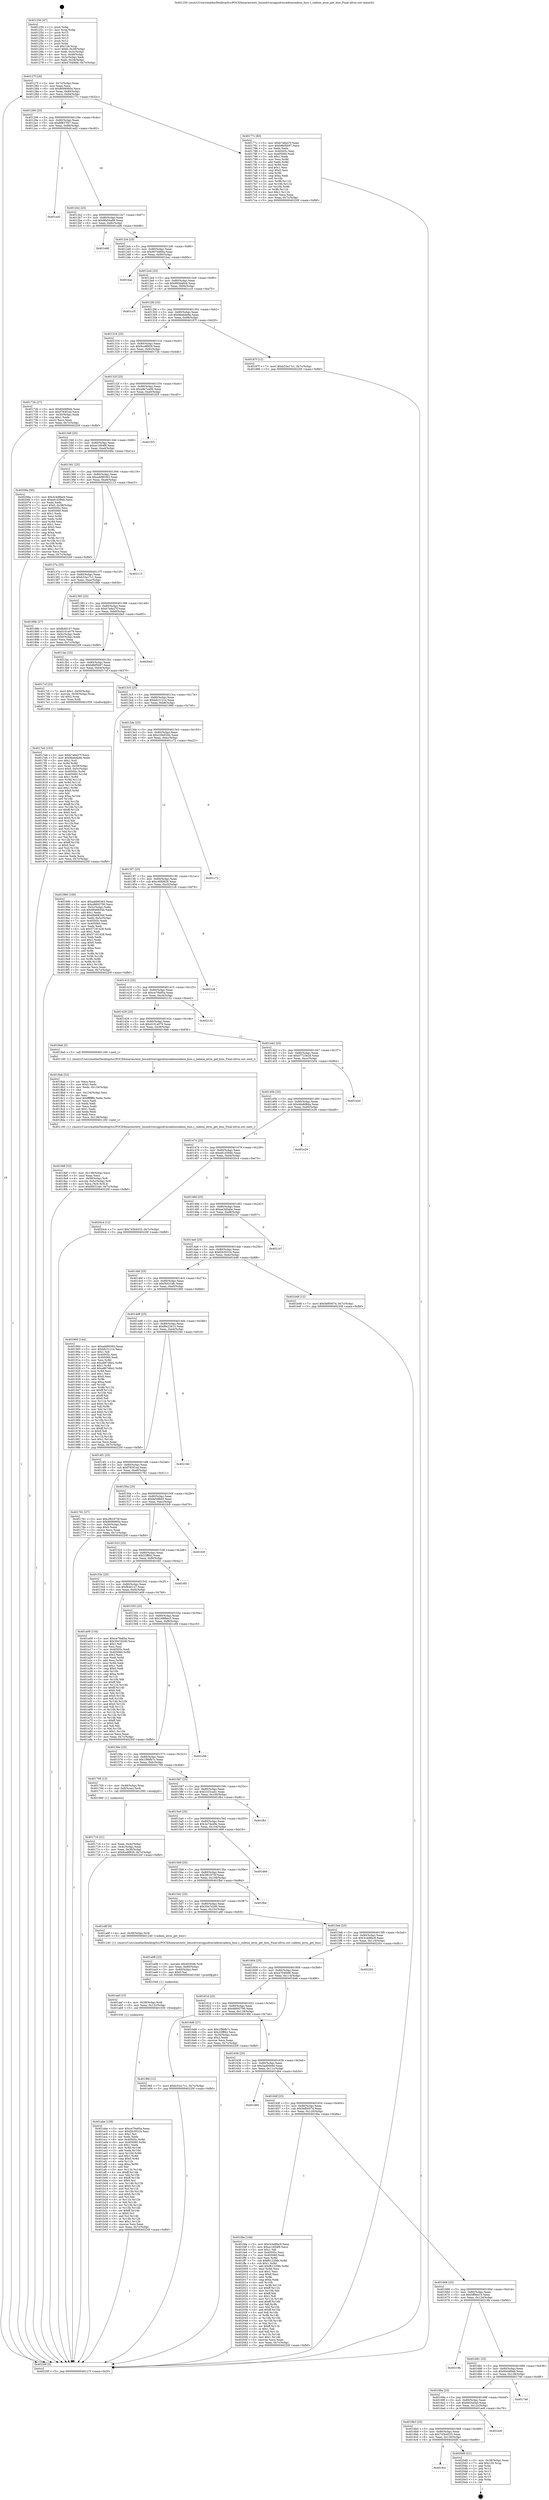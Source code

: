 digraph "0x401250" {
  label = "0x401250 (/mnt/c/Users/mathe/Desktop/tcc/POCII/binaries/extr_linuxdriversgpudrmradeonradeon_bios.c_radeon_atrm_get_bios_Final-ollvm.out::main(0))"
  labelloc = "t"
  node[shape=record]

  Entry [label="",width=0.3,height=0.3,shape=circle,fillcolor=black,style=filled]
  "0x40127f" [label="{
     0x40127f [26]\l
     | [instrs]\l
     &nbsp;&nbsp;0x40127f \<+3\>: mov -0x7c(%rbp),%eax\l
     &nbsp;&nbsp;0x401282 \<+2\>: mov %eax,%ecx\l
     &nbsp;&nbsp;0x401284 \<+6\>: sub $0x8006995e,%ecx\l
     &nbsp;&nbsp;0x40128a \<+3\>: mov %eax,-0x80(%rbp)\l
     &nbsp;&nbsp;0x40128d \<+6\>: mov %ecx,-0x84(%rbp)\l
     &nbsp;&nbsp;0x401293 \<+6\>: je 000000000040177c \<main+0x52c\>\l
  }"]
  "0x40177c" [label="{
     0x40177c [83]\l
     | [instrs]\l
     &nbsp;&nbsp;0x40177c \<+5\>: mov $0xb7a6e27f,%eax\l
     &nbsp;&nbsp;0x401781 \<+5\>: mov $0xb8bf5b97,%ecx\l
     &nbsp;&nbsp;0x401786 \<+2\>: xor %edx,%edx\l
     &nbsp;&nbsp;0x401788 \<+7\>: mov 0x40505c,%esi\l
     &nbsp;&nbsp;0x40178f \<+7\>: mov 0x405060,%edi\l
     &nbsp;&nbsp;0x401796 \<+3\>: sub $0x1,%edx\l
     &nbsp;&nbsp;0x401799 \<+3\>: mov %esi,%r8d\l
     &nbsp;&nbsp;0x40179c \<+3\>: add %edx,%r8d\l
     &nbsp;&nbsp;0x40179f \<+4\>: imul %r8d,%esi\l
     &nbsp;&nbsp;0x4017a3 \<+3\>: and $0x1,%esi\l
     &nbsp;&nbsp;0x4017a6 \<+3\>: cmp $0x0,%esi\l
     &nbsp;&nbsp;0x4017a9 \<+4\>: sete %r9b\l
     &nbsp;&nbsp;0x4017ad \<+3\>: cmp $0xa,%edi\l
     &nbsp;&nbsp;0x4017b0 \<+4\>: setl %r10b\l
     &nbsp;&nbsp;0x4017b4 \<+3\>: mov %r9b,%r11b\l
     &nbsp;&nbsp;0x4017b7 \<+3\>: and %r10b,%r11b\l
     &nbsp;&nbsp;0x4017ba \<+3\>: xor %r10b,%r9b\l
     &nbsp;&nbsp;0x4017bd \<+3\>: or %r9b,%r11b\l
     &nbsp;&nbsp;0x4017c0 \<+4\>: test $0x1,%r11b\l
     &nbsp;&nbsp;0x4017c4 \<+3\>: cmovne %ecx,%eax\l
     &nbsp;&nbsp;0x4017c7 \<+3\>: mov %eax,-0x7c(%rbp)\l
     &nbsp;&nbsp;0x4017ca \<+5\>: jmp 000000000040220f \<main+0xfbf\>\l
  }"]
  "0x401299" [label="{
     0x401299 [25]\l
     | [instrs]\l
     &nbsp;&nbsp;0x401299 \<+5\>: jmp 000000000040129e \<main+0x4e\>\l
     &nbsp;&nbsp;0x40129e \<+3\>: mov -0x80(%rbp),%eax\l
     &nbsp;&nbsp;0x4012a1 \<+5\>: sub $0x8f837f47,%eax\l
     &nbsp;&nbsp;0x4012a6 \<+6\>: mov %eax,-0x88(%rbp)\l
     &nbsp;&nbsp;0x4012ac \<+6\>: je 0000000000401ed2 \<main+0xc82\>\l
  }"]
  Exit [label="",width=0.3,height=0.3,shape=circle,fillcolor=black,style=filled,peripheries=2]
  "0x401ed2" [label="{
     0x401ed2\l
  }", style=dashed]
  "0x4012b2" [label="{
     0x4012b2 [25]\l
     | [instrs]\l
     &nbsp;&nbsp;0x4012b2 \<+5\>: jmp 00000000004012b7 \<main+0x67\>\l
     &nbsp;&nbsp;0x4012b7 \<+3\>: mov -0x80(%rbp),%eax\l
     &nbsp;&nbsp;0x4012ba \<+5\>: sub $0x8fa54a89,%eax\l
     &nbsp;&nbsp;0x4012bf \<+6\>: mov %eax,-0x8c(%rbp)\l
     &nbsp;&nbsp;0x4012c5 \<+6\>: je 0000000000401dd6 \<main+0xb86\>\l
  }"]
  "0x4016cc" [label="{
     0x4016cc\l
  }", style=dashed]
  "0x401dd6" [label="{
     0x401dd6\l
  }", style=dashed]
  "0x4012cb" [label="{
     0x4012cb [25]\l
     | [instrs]\l
     &nbsp;&nbsp;0x4012cb \<+5\>: jmp 00000000004012d0 \<main+0x80\>\l
     &nbsp;&nbsp;0x4012d0 \<+3\>: mov -0x80(%rbp),%eax\l
     &nbsp;&nbsp;0x4012d3 \<+5\>: sub $0x9070d60a,%eax\l
     &nbsp;&nbsp;0x4012d8 \<+6\>: mov %eax,-0x90(%rbp)\l
     &nbsp;&nbsp;0x4012de \<+6\>: je 0000000000401bac \<main+0x95c\>\l
  }"]
  "0x4020d0" [label="{
     0x4020d0 [21]\l
     | [instrs]\l
     &nbsp;&nbsp;0x4020d0 \<+3\>: mov -0x38(%rbp),%eax\l
     &nbsp;&nbsp;0x4020d3 \<+7\>: add $0x128,%rsp\l
     &nbsp;&nbsp;0x4020da \<+1\>: pop %rbx\l
     &nbsp;&nbsp;0x4020db \<+2\>: pop %r12\l
     &nbsp;&nbsp;0x4020dd \<+2\>: pop %r13\l
     &nbsp;&nbsp;0x4020df \<+2\>: pop %r14\l
     &nbsp;&nbsp;0x4020e1 \<+2\>: pop %r15\l
     &nbsp;&nbsp;0x4020e3 \<+1\>: pop %rbp\l
     &nbsp;&nbsp;0x4020e4 \<+1\>: ret\l
  }"]
  "0x401bac" [label="{
     0x401bac\l
  }", style=dashed]
  "0x4012e4" [label="{
     0x4012e4 [25]\l
     | [instrs]\l
     &nbsp;&nbsp;0x4012e4 \<+5\>: jmp 00000000004012e9 \<main+0x99\>\l
     &nbsp;&nbsp;0x4012e9 \<+3\>: mov -0x80(%rbp),%eax\l
     &nbsp;&nbsp;0x4012ec \<+5\>: sub $0x993d49cb,%eax\l
     &nbsp;&nbsp;0x4012f1 \<+6\>: mov %eax,-0x94(%rbp)\l
     &nbsp;&nbsp;0x4012f7 \<+6\>: je 0000000000401cc5 \<main+0xa75\>\l
  }"]
  "0x4016b3" [label="{
     0x4016b3 [25]\l
     | [instrs]\l
     &nbsp;&nbsp;0x4016b3 \<+5\>: jmp 00000000004016b8 \<main+0x468\>\l
     &nbsp;&nbsp;0x4016b8 \<+3\>: mov -0x80(%rbp),%eax\l
     &nbsp;&nbsp;0x4016bb \<+5\>: sub $0x743b4533,%eax\l
     &nbsp;&nbsp;0x4016c0 \<+6\>: mov %eax,-0x130(%rbp)\l
     &nbsp;&nbsp;0x4016c6 \<+6\>: je 00000000004020d0 \<main+0xe80\>\l
  }"]
  "0x401cc5" [label="{
     0x401cc5\l
  }", style=dashed]
  "0x4012fd" [label="{
     0x4012fd [25]\l
     | [instrs]\l
     &nbsp;&nbsp;0x4012fd \<+5\>: jmp 0000000000401302 \<main+0xb2\>\l
     &nbsp;&nbsp;0x401302 \<+3\>: mov -0x80(%rbp),%eax\l
     &nbsp;&nbsp;0x401305 \<+5\>: sub $0x9bebde9e,%eax\l
     &nbsp;&nbsp;0x40130a \<+6\>: mov %eax,-0x98(%rbp)\l
     &nbsp;&nbsp;0x401310 \<+6\>: je 000000000040187f \<main+0x62f\>\l
  }"]
  "0x401ec6" [label="{
     0x401ec6\l
  }", style=dashed]
  "0x40187f" [label="{
     0x40187f [12]\l
     | [instrs]\l
     &nbsp;&nbsp;0x40187f \<+7\>: movl $0xb33a17c1,-0x7c(%rbp)\l
     &nbsp;&nbsp;0x401886 \<+5\>: jmp 000000000040220f \<main+0xfbf\>\l
  }"]
  "0x401316" [label="{
     0x401316 [25]\l
     | [instrs]\l
     &nbsp;&nbsp;0x401316 \<+5\>: jmp 000000000040131b \<main+0xcb\>\l
     &nbsp;&nbsp;0x40131b \<+3\>: mov -0x80(%rbp),%eax\l
     &nbsp;&nbsp;0x40131e \<+5\>: sub $0x9ce8f929,%eax\l
     &nbsp;&nbsp;0x401323 \<+6\>: mov %eax,-0x9c(%rbp)\l
     &nbsp;&nbsp;0x401329 \<+6\>: je 000000000040172b \<main+0x4db\>\l
  }"]
  "0x40169a" [label="{
     0x40169a [25]\l
     | [instrs]\l
     &nbsp;&nbsp;0x40169a \<+5\>: jmp 000000000040169f \<main+0x44f\>\l
     &nbsp;&nbsp;0x40169f \<+3\>: mov -0x80(%rbp),%eax\l
     &nbsp;&nbsp;0x4016a2 \<+5\>: sub $0x6ef3a0a0,%eax\l
     &nbsp;&nbsp;0x4016a7 \<+6\>: mov %eax,-0x12c(%rbp)\l
     &nbsp;&nbsp;0x4016ad \<+6\>: je 0000000000401ec6 \<main+0xc76\>\l
  }"]
  "0x40172b" [label="{
     0x40172b [27]\l
     | [instrs]\l
     &nbsp;&nbsp;0x40172b \<+5\>: mov $0x60d4f0eb,%eax\l
     &nbsp;&nbsp;0x401730 \<+5\>: mov $0xf783f1ed,%ecx\l
     &nbsp;&nbsp;0x401735 \<+3\>: mov -0x30(%rbp),%edx\l
     &nbsp;&nbsp;0x401738 \<+3\>: cmp $0x1,%edx\l
     &nbsp;&nbsp;0x40173b \<+3\>: cmovl %ecx,%eax\l
     &nbsp;&nbsp;0x40173e \<+3\>: mov %eax,-0x7c(%rbp)\l
     &nbsp;&nbsp;0x401741 \<+5\>: jmp 000000000040220f \<main+0xfbf\>\l
  }"]
  "0x40132f" [label="{
     0x40132f [25]\l
     | [instrs]\l
     &nbsp;&nbsp;0x40132f \<+5\>: jmp 0000000000401334 \<main+0xe4\>\l
     &nbsp;&nbsp;0x401334 \<+3\>: mov -0x80(%rbp),%eax\l
     &nbsp;&nbsp;0x401337 \<+5\>: sub $0xa9e7ee00,%eax\l
     &nbsp;&nbsp;0x40133c \<+6\>: mov %eax,-0xa0(%rbp)\l
     &nbsp;&nbsp;0x401342 \<+6\>: je 0000000000401f25 \<main+0xcd5\>\l
  }"]
  "0x401746" [label="{
     0x401746\l
  }", style=dashed]
  "0x401f25" [label="{
     0x401f25\l
  }", style=dashed]
  "0x401348" [label="{
     0x401348 [25]\l
     | [instrs]\l
     &nbsp;&nbsp;0x401348 \<+5\>: jmp 000000000040134d \<main+0xfd\>\l
     &nbsp;&nbsp;0x40134d \<+3\>: mov -0x80(%rbp),%eax\l
     &nbsp;&nbsp;0x401350 \<+5\>: sub $0xac1604f9,%eax\l
     &nbsp;&nbsp;0x401355 \<+6\>: mov %eax,-0xa4(%rbp)\l
     &nbsp;&nbsp;0x40135b \<+6\>: je 000000000040206a \<main+0xe1a\>\l
  }"]
  "0x401681" [label="{
     0x401681 [25]\l
     | [instrs]\l
     &nbsp;&nbsp;0x401681 \<+5\>: jmp 0000000000401686 \<main+0x436\>\l
     &nbsp;&nbsp;0x401686 \<+3\>: mov -0x80(%rbp),%eax\l
     &nbsp;&nbsp;0x401689 \<+5\>: sub $0x60d4f0eb,%eax\l
     &nbsp;&nbsp;0x40168e \<+6\>: mov %eax,-0x128(%rbp)\l
     &nbsp;&nbsp;0x401694 \<+6\>: je 0000000000401746 \<main+0x4f6\>\l
  }"]
  "0x40206a" [label="{
     0x40206a [90]\l
     | [instrs]\l
     &nbsp;&nbsp;0x40206a \<+5\>: mov $0x3c4d8bc9,%eax\l
     &nbsp;&nbsp;0x40206f \<+5\>: mov $0xe81d384b,%ecx\l
     &nbsp;&nbsp;0x402074 \<+2\>: xor %edx,%edx\l
     &nbsp;&nbsp;0x402076 \<+7\>: movl $0x0,-0x38(%rbp)\l
     &nbsp;&nbsp;0x40207d \<+7\>: mov 0x40505c,%esi\l
     &nbsp;&nbsp;0x402084 \<+7\>: mov 0x405060,%edi\l
     &nbsp;&nbsp;0x40208b \<+3\>: sub $0x1,%edx\l
     &nbsp;&nbsp;0x40208e \<+3\>: mov %esi,%r8d\l
     &nbsp;&nbsp;0x402091 \<+3\>: add %edx,%r8d\l
     &nbsp;&nbsp;0x402094 \<+4\>: imul %r8d,%esi\l
     &nbsp;&nbsp;0x402098 \<+3\>: and $0x1,%esi\l
     &nbsp;&nbsp;0x40209b \<+3\>: cmp $0x0,%esi\l
     &nbsp;&nbsp;0x40209e \<+4\>: sete %r9b\l
     &nbsp;&nbsp;0x4020a2 \<+3\>: cmp $0xa,%edi\l
     &nbsp;&nbsp;0x4020a5 \<+4\>: setl %r10b\l
     &nbsp;&nbsp;0x4020a9 \<+3\>: mov %r9b,%r11b\l
     &nbsp;&nbsp;0x4020ac \<+3\>: and %r10b,%r11b\l
     &nbsp;&nbsp;0x4020af \<+3\>: xor %r10b,%r9b\l
     &nbsp;&nbsp;0x4020b2 \<+3\>: or %r9b,%r11b\l
     &nbsp;&nbsp;0x4020b5 \<+4\>: test $0x1,%r11b\l
     &nbsp;&nbsp;0x4020b9 \<+3\>: cmovne %ecx,%eax\l
     &nbsp;&nbsp;0x4020bc \<+3\>: mov %eax,-0x7c(%rbp)\l
     &nbsp;&nbsp;0x4020bf \<+5\>: jmp 000000000040220f \<main+0xfbf\>\l
  }"]
  "0x401361" [label="{
     0x401361 [25]\l
     | [instrs]\l
     &nbsp;&nbsp;0x401361 \<+5\>: jmp 0000000000401366 \<main+0x116\>\l
     &nbsp;&nbsp;0x401366 \<+3\>: mov -0x80(%rbp),%eax\l
     &nbsp;&nbsp;0x401369 \<+5\>: sub $0xadd90363,%eax\l
     &nbsp;&nbsp;0x40136e \<+6\>: mov %eax,-0xa8(%rbp)\l
     &nbsp;&nbsp;0x401374 \<+6\>: je 0000000000402113 \<main+0xec3\>\l
  }"]
  "0x40219b" [label="{
     0x40219b\l
  }", style=dashed]
  "0x402113" [label="{
     0x402113\l
  }", style=dashed]
  "0x40137a" [label="{
     0x40137a [25]\l
     | [instrs]\l
     &nbsp;&nbsp;0x40137a \<+5\>: jmp 000000000040137f \<main+0x12f\>\l
     &nbsp;&nbsp;0x40137f \<+3\>: mov -0x80(%rbp),%eax\l
     &nbsp;&nbsp;0x401382 \<+5\>: sub $0xb33a17c1,%eax\l
     &nbsp;&nbsp;0x401387 \<+6\>: mov %eax,-0xac(%rbp)\l
     &nbsp;&nbsp;0x40138d \<+6\>: je 000000000040188b \<main+0x63b\>\l
  }"]
  "0x401668" [label="{
     0x401668 [25]\l
     | [instrs]\l
     &nbsp;&nbsp;0x401668 \<+5\>: jmp 000000000040166d \<main+0x41d\>\l
     &nbsp;&nbsp;0x40166d \<+3\>: mov -0x80(%rbp),%eax\l
     &nbsp;&nbsp;0x401670 \<+5\>: sub $0x5ff9ee15,%eax\l
     &nbsp;&nbsp;0x401675 \<+6\>: mov %eax,-0x124(%rbp)\l
     &nbsp;&nbsp;0x40167b \<+6\>: je 000000000040219b \<main+0xf4b\>\l
  }"]
  "0x40188b" [label="{
     0x40188b [27]\l
     | [instrs]\l
     &nbsp;&nbsp;0x40188b \<+5\>: mov $0xfb46147,%eax\l
     &nbsp;&nbsp;0x401890 \<+5\>: mov $0xd101a079,%ecx\l
     &nbsp;&nbsp;0x401895 \<+3\>: mov -0x5c(%rbp),%edx\l
     &nbsp;&nbsp;0x401898 \<+3\>: cmp -0x50(%rbp),%edx\l
     &nbsp;&nbsp;0x40189b \<+3\>: cmovl %ecx,%eax\l
     &nbsp;&nbsp;0x40189e \<+3\>: mov %eax,-0x7c(%rbp)\l
     &nbsp;&nbsp;0x4018a1 \<+5\>: jmp 000000000040220f \<main+0xfbf\>\l
  }"]
  "0x401393" [label="{
     0x401393 [25]\l
     | [instrs]\l
     &nbsp;&nbsp;0x401393 \<+5\>: jmp 0000000000401398 \<main+0x148\>\l
     &nbsp;&nbsp;0x401398 \<+3\>: mov -0x80(%rbp),%eax\l
     &nbsp;&nbsp;0x40139b \<+5\>: sub $0xb7a6e27f,%eax\l
     &nbsp;&nbsp;0x4013a0 \<+6\>: mov %eax,-0xb0(%rbp)\l
     &nbsp;&nbsp;0x4013a6 \<+6\>: je 00000000004020e5 \<main+0xe95\>\l
  }"]
  "0x401fda" [label="{
     0x401fda [144]\l
     | [instrs]\l
     &nbsp;&nbsp;0x401fda \<+5\>: mov $0x3c4d8bc9,%eax\l
     &nbsp;&nbsp;0x401fdf \<+5\>: mov $0xac1604f9,%ecx\l
     &nbsp;&nbsp;0x401fe4 \<+2\>: mov $0x1,%dl\l
     &nbsp;&nbsp;0x401fe6 \<+7\>: mov 0x40505c,%esi\l
     &nbsp;&nbsp;0x401fed \<+7\>: mov 0x405060,%edi\l
     &nbsp;&nbsp;0x401ff4 \<+3\>: mov %esi,%r8d\l
     &nbsp;&nbsp;0x401ff7 \<+7\>: sub $0xf6122f4b,%r8d\l
     &nbsp;&nbsp;0x401ffe \<+4\>: sub $0x1,%r8d\l
     &nbsp;&nbsp;0x402002 \<+7\>: add $0xf6122f4b,%r8d\l
     &nbsp;&nbsp;0x402009 \<+4\>: imul %r8d,%esi\l
     &nbsp;&nbsp;0x40200d \<+3\>: and $0x1,%esi\l
     &nbsp;&nbsp;0x402010 \<+3\>: cmp $0x0,%esi\l
     &nbsp;&nbsp;0x402013 \<+4\>: sete %r9b\l
     &nbsp;&nbsp;0x402017 \<+3\>: cmp $0xa,%edi\l
     &nbsp;&nbsp;0x40201a \<+4\>: setl %r10b\l
     &nbsp;&nbsp;0x40201e \<+3\>: mov %r9b,%r11b\l
     &nbsp;&nbsp;0x402021 \<+4\>: xor $0xff,%r11b\l
     &nbsp;&nbsp;0x402025 \<+3\>: mov %r10b,%bl\l
     &nbsp;&nbsp;0x402028 \<+3\>: xor $0xff,%bl\l
     &nbsp;&nbsp;0x40202b \<+3\>: xor $0x1,%dl\l
     &nbsp;&nbsp;0x40202e \<+3\>: mov %r11b,%r14b\l
     &nbsp;&nbsp;0x402031 \<+4\>: and $0xff,%r14b\l
     &nbsp;&nbsp;0x402035 \<+3\>: and %dl,%r9b\l
     &nbsp;&nbsp;0x402038 \<+3\>: mov %bl,%r15b\l
     &nbsp;&nbsp;0x40203b \<+4\>: and $0xff,%r15b\l
     &nbsp;&nbsp;0x40203f \<+3\>: and %dl,%r10b\l
     &nbsp;&nbsp;0x402042 \<+3\>: or %r9b,%r14b\l
     &nbsp;&nbsp;0x402045 \<+3\>: or %r10b,%r15b\l
     &nbsp;&nbsp;0x402048 \<+3\>: xor %r15b,%r14b\l
     &nbsp;&nbsp;0x40204b \<+3\>: or %bl,%r11b\l
     &nbsp;&nbsp;0x40204e \<+4\>: xor $0xff,%r11b\l
     &nbsp;&nbsp;0x402052 \<+3\>: or $0x1,%dl\l
     &nbsp;&nbsp;0x402055 \<+3\>: and %dl,%r11b\l
     &nbsp;&nbsp;0x402058 \<+3\>: or %r11b,%r14b\l
     &nbsp;&nbsp;0x40205b \<+4\>: test $0x1,%r14b\l
     &nbsp;&nbsp;0x40205f \<+3\>: cmovne %ecx,%eax\l
     &nbsp;&nbsp;0x402062 \<+3\>: mov %eax,-0x7c(%rbp)\l
     &nbsp;&nbsp;0x402065 \<+5\>: jmp 000000000040220f \<main+0xfbf\>\l
  }"]
  "0x4020e5" [label="{
     0x4020e5\l
  }", style=dashed]
  "0x4013ac" [label="{
     0x4013ac [25]\l
     | [instrs]\l
     &nbsp;&nbsp;0x4013ac \<+5\>: jmp 00000000004013b1 \<main+0x161\>\l
     &nbsp;&nbsp;0x4013b1 \<+3\>: mov -0x80(%rbp),%eax\l
     &nbsp;&nbsp;0x4013b4 \<+5\>: sub $0xb8bf5b97,%eax\l
     &nbsp;&nbsp;0x4013b9 \<+6\>: mov %eax,-0xb4(%rbp)\l
     &nbsp;&nbsp;0x4013bf \<+6\>: je 00000000004017cf \<main+0x57f\>\l
  }"]
  "0x40164f" [label="{
     0x40164f [25]\l
     | [instrs]\l
     &nbsp;&nbsp;0x40164f \<+5\>: jmp 0000000000401654 \<main+0x404\>\l
     &nbsp;&nbsp;0x401654 \<+3\>: mov -0x80(%rbp),%eax\l
     &nbsp;&nbsp;0x401657 \<+5\>: sub $0x5ef00074,%eax\l
     &nbsp;&nbsp;0x40165c \<+6\>: mov %eax,-0x120(%rbp)\l
     &nbsp;&nbsp;0x401662 \<+6\>: je 0000000000401fda \<main+0xd8a\>\l
  }"]
  "0x4017cf" [label="{
     0x4017cf [23]\l
     | [instrs]\l
     &nbsp;&nbsp;0x4017cf \<+7\>: movl $0x1,-0x50(%rbp)\l
     &nbsp;&nbsp;0x4017d6 \<+4\>: movslq -0x50(%rbp),%rax\l
     &nbsp;&nbsp;0x4017da \<+4\>: shl $0x2,%rax\l
     &nbsp;&nbsp;0x4017de \<+3\>: mov %rax,%rdi\l
     &nbsp;&nbsp;0x4017e1 \<+5\>: call 0000000000401050 \<malloc@plt\>\l
     | [calls]\l
     &nbsp;&nbsp;0x401050 \{1\} (unknown)\l
  }"]
  "0x4013c5" [label="{
     0x4013c5 [25]\l
     | [instrs]\l
     &nbsp;&nbsp;0x4013c5 \<+5\>: jmp 00000000004013ca \<main+0x17a\>\l
     &nbsp;&nbsp;0x4013ca \<+3\>: mov -0x80(%rbp),%eax\l
     &nbsp;&nbsp;0x4013cd \<+5\>: sub $0xbfc3121d,%eax\l
     &nbsp;&nbsp;0x4013d2 \<+6\>: mov %eax,-0xb8(%rbp)\l
     &nbsp;&nbsp;0x4013d8 \<+6\>: je 0000000000401990 \<main+0x740\>\l
  }"]
  "0x401d84" [label="{
     0x401d84\l
  }", style=dashed]
  "0x401990" [label="{
     0x401990 [109]\l
     | [instrs]\l
     &nbsp;&nbsp;0x401990 \<+5\>: mov $0xadd90363,%eax\l
     &nbsp;&nbsp;0x401995 \<+5\>: mov $0x48692790,%ecx\l
     &nbsp;&nbsp;0x40199a \<+3\>: mov -0x5c(%rbp),%edx\l
     &nbsp;&nbsp;0x40199d \<+6\>: sub $0x6846834d,%edx\l
     &nbsp;&nbsp;0x4019a3 \<+3\>: add $0x1,%edx\l
     &nbsp;&nbsp;0x4019a6 \<+6\>: add $0x6846834d,%edx\l
     &nbsp;&nbsp;0x4019ac \<+3\>: mov %edx,-0x5c(%rbp)\l
     &nbsp;&nbsp;0x4019af \<+7\>: mov 0x40505c,%edx\l
     &nbsp;&nbsp;0x4019b6 \<+7\>: mov 0x405060,%esi\l
     &nbsp;&nbsp;0x4019bd \<+2\>: mov %edx,%edi\l
     &nbsp;&nbsp;0x4019bf \<+6\>: sub $0x57191428,%edi\l
     &nbsp;&nbsp;0x4019c5 \<+3\>: sub $0x1,%edi\l
     &nbsp;&nbsp;0x4019c8 \<+6\>: add $0x57191428,%edi\l
     &nbsp;&nbsp;0x4019ce \<+3\>: imul %edi,%edx\l
     &nbsp;&nbsp;0x4019d1 \<+3\>: and $0x1,%edx\l
     &nbsp;&nbsp;0x4019d4 \<+3\>: cmp $0x0,%edx\l
     &nbsp;&nbsp;0x4019d7 \<+4\>: sete %r8b\l
     &nbsp;&nbsp;0x4019db \<+3\>: cmp $0xa,%esi\l
     &nbsp;&nbsp;0x4019de \<+4\>: setl %r9b\l
     &nbsp;&nbsp;0x4019e2 \<+3\>: mov %r8b,%r10b\l
     &nbsp;&nbsp;0x4019e5 \<+3\>: and %r9b,%r10b\l
     &nbsp;&nbsp;0x4019e8 \<+3\>: xor %r9b,%r8b\l
     &nbsp;&nbsp;0x4019eb \<+3\>: or %r8b,%r10b\l
     &nbsp;&nbsp;0x4019ee \<+4\>: test $0x1,%r10b\l
     &nbsp;&nbsp;0x4019f2 \<+3\>: cmovne %ecx,%eax\l
     &nbsp;&nbsp;0x4019f5 \<+3\>: mov %eax,-0x7c(%rbp)\l
     &nbsp;&nbsp;0x4019f8 \<+5\>: jmp 000000000040220f \<main+0xfbf\>\l
  }"]
  "0x4013de" [label="{
     0x4013de [25]\l
     | [instrs]\l
     &nbsp;&nbsp;0x4013de \<+5\>: jmp 00000000004013e3 \<main+0x193\>\l
     &nbsp;&nbsp;0x4013e3 \<+3\>: mov -0x80(%rbp),%eax\l
     &nbsp;&nbsp;0x4013e6 \<+5\>: sub $0xc20e9344,%eax\l
     &nbsp;&nbsp;0x4013eb \<+6\>: mov %eax,-0xbc(%rbp)\l
     &nbsp;&nbsp;0x4013f1 \<+6\>: je 0000000000401c72 \<main+0xa22\>\l
  }"]
  "0x401abe" [label="{
     0x401abe [138]\l
     | [instrs]\l
     &nbsp;&nbsp;0x401abe \<+5\>: mov $0xce79a85a,%eax\l
     &nbsp;&nbsp;0x401ac3 \<+5\>: mov $0xf2b3031b,%esi\l
     &nbsp;&nbsp;0x401ac8 \<+2\>: mov $0x1,%cl\l
     &nbsp;&nbsp;0x401aca \<+2\>: xor %edx,%edx\l
     &nbsp;&nbsp;0x401acc \<+8\>: mov 0x40505c,%r8d\l
     &nbsp;&nbsp;0x401ad4 \<+8\>: mov 0x405060,%r9d\l
     &nbsp;&nbsp;0x401adc \<+3\>: sub $0x1,%edx\l
     &nbsp;&nbsp;0x401adf \<+3\>: mov %r8d,%r10d\l
     &nbsp;&nbsp;0x401ae2 \<+3\>: add %edx,%r10d\l
     &nbsp;&nbsp;0x401ae5 \<+4\>: imul %r10d,%r8d\l
     &nbsp;&nbsp;0x401ae9 \<+4\>: and $0x1,%r8d\l
     &nbsp;&nbsp;0x401aed \<+4\>: cmp $0x0,%r8d\l
     &nbsp;&nbsp;0x401af1 \<+4\>: sete %r11b\l
     &nbsp;&nbsp;0x401af5 \<+4\>: cmp $0xa,%r9d\l
     &nbsp;&nbsp;0x401af9 \<+3\>: setl %bl\l
     &nbsp;&nbsp;0x401afc \<+3\>: mov %r11b,%r14b\l
     &nbsp;&nbsp;0x401aff \<+4\>: xor $0xff,%r14b\l
     &nbsp;&nbsp;0x401b03 \<+3\>: mov %bl,%r15b\l
     &nbsp;&nbsp;0x401b06 \<+4\>: xor $0xff,%r15b\l
     &nbsp;&nbsp;0x401b0a \<+3\>: xor $0x0,%cl\l
     &nbsp;&nbsp;0x401b0d \<+3\>: mov %r14b,%r12b\l
     &nbsp;&nbsp;0x401b10 \<+4\>: and $0x0,%r12b\l
     &nbsp;&nbsp;0x401b14 \<+3\>: and %cl,%r11b\l
     &nbsp;&nbsp;0x401b17 \<+3\>: mov %r15b,%r13b\l
     &nbsp;&nbsp;0x401b1a \<+4\>: and $0x0,%r13b\l
     &nbsp;&nbsp;0x401b1e \<+2\>: and %cl,%bl\l
     &nbsp;&nbsp;0x401b20 \<+3\>: or %r11b,%r12b\l
     &nbsp;&nbsp;0x401b23 \<+3\>: or %bl,%r13b\l
     &nbsp;&nbsp;0x401b26 \<+3\>: xor %r13b,%r12b\l
     &nbsp;&nbsp;0x401b29 \<+3\>: or %r15b,%r14b\l
     &nbsp;&nbsp;0x401b2c \<+4\>: xor $0xff,%r14b\l
     &nbsp;&nbsp;0x401b30 \<+3\>: or $0x0,%cl\l
     &nbsp;&nbsp;0x401b33 \<+3\>: and %cl,%r14b\l
     &nbsp;&nbsp;0x401b36 \<+3\>: or %r14b,%r12b\l
     &nbsp;&nbsp;0x401b39 \<+4\>: test $0x1,%r12b\l
     &nbsp;&nbsp;0x401b3d \<+3\>: cmovne %esi,%eax\l
     &nbsp;&nbsp;0x401b40 \<+3\>: mov %eax,-0x7c(%rbp)\l
     &nbsp;&nbsp;0x401b43 \<+5\>: jmp 000000000040220f \<main+0xfbf\>\l
  }"]
  "0x401c72" [label="{
     0x401c72\l
  }", style=dashed]
  "0x4013f7" [label="{
     0x4013f7 [25]\l
     | [instrs]\l
     &nbsp;&nbsp;0x4013f7 \<+5\>: jmp 00000000004013fc \<main+0x1ac\>\l
     &nbsp;&nbsp;0x4013fc \<+3\>: mov -0x80(%rbp),%eax\l
     &nbsp;&nbsp;0x4013ff \<+5\>: sub $0xc90fd928,%eax\l
     &nbsp;&nbsp;0x401404 \<+6\>: mov %eax,-0xc0(%rbp)\l
     &nbsp;&nbsp;0x40140a \<+6\>: je 00000000004021c6 \<main+0xf76\>\l
  }"]
  "0x401aaf" [label="{
     0x401aaf [15]\l
     | [instrs]\l
     &nbsp;&nbsp;0x401aaf \<+4\>: mov -0x58(%rbp),%rdi\l
     &nbsp;&nbsp;0x401ab3 \<+6\>: mov %eax,-0x13c(%rbp)\l
     &nbsp;&nbsp;0x401ab9 \<+5\>: call 0000000000401030 \<free@plt\>\l
     | [calls]\l
     &nbsp;&nbsp;0x401030 \{1\} (unknown)\l
  }"]
  "0x4021c6" [label="{
     0x4021c6\l
  }", style=dashed]
  "0x401410" [label="{
     0x401410 [25]\l
     | [instrs]\l
     &nbsp;&nbsp;0x401410 \<+5\>: jmp 0000000000401415 \<main+0x1c5\>\l
     &nbsp;&nbsp;0x401415 \<+3\>: mov -0x80(%rbp),%eax\l
     &nbsp;&nbsp;0x401418 \<+5\>: sub $0xce79a85a,%eax\l
     &nbsp;&nbsp;0x40141d \<+6\>: mov %eax,-0xc4(%rbp)\l
     &nbsp;&nbsp;0x401423 \<+6\>: je 0000000000402132 \<main+0xee2\>\l
  }"]
  "0x401a98" [label="{
     0x401a98 [23]\l
     | [instrs]\l
     &nbsp;&nbsp;0x401a98 \<+10\>: movabs $0x4030d6,%rdi\l
     &nbsp;&nbsp;0x401aa2 \<+3\>: mov %eax,-0x60(%rbp)\l
     &nbsp;&nbsp;0x401aa5 \<+3\>: mov -0x60(%rbp),%esi\l
     &nbsp;&nbsp;0x401aa8 \<+2\>: mov $0x0,%al\l
     &nbsp;&nbsp;0x401aaa \<+5\>: call 0000000000401040 \<printf@plt\>\l
     | [calls]\l
     &nbsp;&nbsp;0x401040 \{1\} (unknown)\l
  }"]
  "0x402132" [label="{
     0x402132\l
  }", style=dashed]
  "0x401429" [label="{
     0x401429 [25]\l
     | [instrs]\l
     &nbsp;&nbsp;0x401429 \<+5\>: jmp 000000000040142e \<main+0x1de\>\l
     &nbsp;&nbsp;0x40142e \<+3\>: mov -0x80(%rbp),%eax\l
     &nbsp;&nbsp;0x401431 \<+5\>: sub $0xd101a079,%eax\l
     &nbsp;&nbsp;0x401436 \<+6\>: mov %eax,-0xc8(%rbp)\l
     &nbsp;&nbsp;0x40143c \<+6\>: je 00000000004018a6 \<main+0x656\>\l
  }"]
  "0x401636" [label="{
     0x401636 [25]\l
     | [instrs]\l
     &nbsp;&nbsp;0x401636 \<+5\>: jmp 000000000040163b \<main+0x3eb\>\l
     &nbsp;&nbsp;0x40163b \<+3\>: mov -0x80(%rbp),%eax\l
     &nbsp;&nbsp;0x40163e \<+5\>: sub $0x5ad00e9d,%eax\l
     &nbsp;&nbsp;0x401643 \<+6\>: mov %eax,-0x11c(%rbp)\l
     &nbsp;&nbsp;0x401649 \<+6\>: je 0000000000401d84 \<main+0xb34\>\l
  }"]
  "0x4018a6" [label="{
     0x4018a6 [5]\l
     | [instrs]\l
     &nbsp;&nbsp;0x4018a6 \<+5\>: call 0000000000401160 \<next_i\>\l
     | [calls]\l
     &nbsp;&nbsp;0x401160 \{1\} (/mnt/c/Users/mathe/Desktop/tcc/POCII/binaries/extr_linuxdriversgpudrmradeonradeon_bios.c_radeon_atrm_get_bios_Final-ollvm.out::next_i)\l
  }"]
  "0x401442" [label="{
     0x401442 [25]\l
     | [instrs]\l
     &nbsp;&nbsp;0x401442 \<+5\>: jmp 0000000000401447 \<main+0x1f7\>\l
     &nbsp;&nbsp;0x401447 \<+3\>: mov -0x80(%rbp),%eax\l
     &nbsp;&nbsp;0x40144a \<+5\>: sub $0xd7723e26,%eax\l
     &nbsp;&nbsp;0x40144f \<+6\>: mov %eax,-0xcc(%rbp)\l
     &nbsp;&nbsp;0x401455 \<+6\>: je 0000000000401b54 \<main+0x904\>\l
  }"]
  "0x4019fd" [label="{
     0x4019fd [12]\l
     | [instrs]\l
     &nbsp;&nbsp;0x4019fd \<+7\>: movl $0xb33a17c1,-0x7c(%rbp)\l
     &nbsp;&nbsp;0x401a04 \<+5\>: jmp 000000000040220f \<main+0xfbf\>\l
  }"]
  "0x401b54" [label="{
     0x401b54\l
  }", style=dashed]
  "0x40145b" [label="{
     0x40145b [25]\l
     | [instrs]\l
     &nbsp;&nbsp;0x40145b \<+5\>: jmp 0000000000401460 \<main+0x210\>\l
     &nbsp;&nbsp;0x401460 \<+3\>: mov -0x80(%rbp),%eax\l
     &nbsp;&nbsp;0x401463 \<+5\>: sub $0xdda8d84a,%eax\l
     &nbsp;&nbsp;0x401468 \<+6\>: mov %eax,-0xd0(%rbp)\l
     &nbsp;&nbsp;0x40146e \<+6\>: je 0000000000401e29 \<main+0xbd9\>\l
  }"]
  "0x4018df" [label="{
     0x4018df [33]\l
     | [instrs]\l
     &nbsp;&nbsp;0x4018df \<+6\>: mov -0x138(%rbp),%ecx\l
     &nbsp;&nbsp;0x4018e5 \<+3\>: imul %eax,%ecx\l
     &nbsp;&nbsp;0x4018e8 \<+4\>: mov -0x58(%rbp),%r8\l
     &nbsp;&nbsp;0x4018ec \<+4\>: movslq -0x5c(%rbp),%r9\l
     &nbsp;&nbsp;0x4018f0 \<+4\>: mov %ecx,(%r8,%r9,4)\l
     &nbsp;&nbsp;0x4018f4 \<+7\>: movl $0xf4031afc,-0x7c(%rbp)\l
     &nbsp;&nbsp;0x4018fb \<+5\>: jmp 000000000040220f \<main+0xfbf\>\l
  }"]
  "0x401e29" [label="{
     0x401e29\l
  }", style=dashed]
  "0x401474" [label="{
     0x401474 [25]\l
     | [instrs]\l
     &nbsp;&nbsp;0x401474 \<+5\>: jmp 0000000000401479 \<main+0x229\>\l
     &nbsp;&nbsp;0x401479 \<+3\>: mov -0x80(%rbp),%eax\l
     &nbsp;&nbsp;0x40147c \<+5\>: sub $0xe81d384b,%eax\l
     &nbsp;&nbsp;0x401481 \<+6\>: mov %eax,-0xd4(%rbp)\l
     &nbsp;&nbsp;0x401487 \<+6\>: je 00000000004020c4 \<main+0xe74\>\l
  }"]
  "0x4018ab" [label="{
     0x4018ab [52]\l
     | [instrs]\l
     &nbsp;&nbsp;0x4018ab \<+2\>: xor %ecx,%ecx\l
     &nbsp;&nbsp;0x4018ad \<+5\>: mov $0x2,%edx\l
     &nbsp;&nbsp;0x4018b2 \<+6\>: mov %edx,-0x134(%rbp)\l
     &nbsp;&nbsp;0x4018b8 \<+1\>: cltd\l
     &nbsp;&nbsp;0x4018b9 \<+6\>: mov -0x134(%rbp),%esi\l
     &nbsp;&nbsp;0x4018bf \<+2\>: idiv %esi\l
     &nbsp;&nbsp;0x4018c1 \<+6\>: imul $0xfffffffe,%edx,%edx\l
     &nbsp;&nbsp;0x4018c7 \<+2\>: mov %ecx,%edi\l
     &nbsp;&nbsp;0x4018c9 \<+2\>: sub %edx,%edi\l
     &nbsp;&nbsp;0x4018cb \<+2\>: mov %ecx,%edx\l
     &nbsp;&nbsp;0x4018cd \<+3\>: sub $0x1,%edx\l
     &nbsp;&nbsp;0x4018d0 \<+2\>: add %edx,%edi\l
     &nbsp;&nbsp;0x4018d2 \<+2\>: sub %edi,%ecx\l
     &nbsp;&nbsp;0x4018d4 \<+6\>: mov %ecx,-0x138(%rbp)\l
     &nbsp;&nbsp;0x4018da \<+5\>: call 0000000000401160 \<next_i\>\l
     | [calls]\l
     &nbsp;&nbsp;0x401160 \{1\} (/mnt/c/Users/mathe/Desktop/tcc/POCII/binaries/extr_linuxdriversgpudrmradeonradeon_bios.c_radeon_atrm_get_bios_Final-ollvm.out::next_i)\l
  }"]
  "0x4020c4" [label="{
     0x4020c4 [12]\l
     | [instrs]\l
     &nbsp;&nbsp;0x4020c4 \<+7\>: movl $0x743b4533,-0x7c(%rbp)\l
     &nbsp;&nbsp;0x4020cb \<+5\>: jmp 000000000040220f \<main+0xfbf\>\l
  }"]
  "0x40148d" [label="{
     0x40148d [25]\l
     | [instrs]\l
     &nbsp;&nbsp;0x40148d \<+5\>: jmp 0000000000401492 \<main+0x242\>\l
     &nbsp;&nbsp;0x401492 \<+3\>: mov -0x80(%rbp),%eax\l
     &nbsp;&nbsp;0x401495 \<+5\>: sub $0xee3d0abe,%eax\l
     &nbsp;&nbsp;0x40149a \<+6\>: mov %eax,-0xd8(%rbp)\l
     &nbsp;&nbsp;0x4014a0 \<+6\>: je 00000000004021a7 \<main+0xf57\>\l
  }"]
  "0x4017e6" [label="{
     0x4017e6 [153]\l
     | [instrs]\l
     &nbsp;&nbsp;0x4017e6 \<+5\>: mov $0xb7a6e27f,%ecx\l
     &nbsp;&nbsp;0x4017eb \<+5\>: mov $0x9bebde9e,%edx\l
     &nbsp;&nbsp;0x4017f0 \<+3\>: mov $0x1,%sil\l
     &nbsp;&nbsp;0x4017f3 \<+3\>: xor %r8d,%r8d\l
     &nbsp;&nbsp;0x4017f6 \<+4\>: mov %rax,-0x58(%rbp)\l
     &nbsp;&nbsp;0x4017fa \<+7\>: movl $0x0,-0x5c(%rbp)\l
     &nbsp;&nbsp;0x401801 \<+8\>: mov 0x40505c,%r9d\l
     &nbsp;&nbsp;0x401809 \<+8\>: mov 0x405060,%r10d\l
     &nbsp;&nbsp;0x401811 \<+4\>: sub $0x1,%r8d\l
     &nbsp;&nbsp;0x401815 \<+3\>: mov %r9d,%r11d\l
     &nbsp;&nbsp;0x401818 \<+3\>: add %r8d,%r11d\l
     &nbsp;&nbsp;0x40181b \<+4\>: imul %r11d,%r9d\l
     &nbsp;&nbsp;0x40181f \<+4\>: and $0x1,%r9d\l
     &nbsp;&nbsp;0x401823 \<+4\>: cmp $0x0,%r9d\l
     &nbsp;&nbsp;0x401827 \<+3\>: sete %bl\l
     &nbsp;&nbsp;0x40182a \<+4\>: cmp $0xa,%r10d\l
     &nbsp;&nbsp;0x40182e \<+4\>: setl %r14b\l
     &nbsp;&nbsp;0x401832 \<+3\>: mov %bl,%r15b\l
     &nbsp;&nbsp;0x401835 \<+4\>: xor $0xff,%r15b\l
     &nbsp;&nbsp;0x401839 \<+3\>: mov %r14b,%r12b\l
     &nbsp;&nbsp;0x40183c \<+4\>: xor $0xff,%r12b\l
     &nbsp;&nbsp;0x401840 \<+4\>: xor $0x0,%sil\l
     &nbsp;&nbsp;0x401844 \<+3\>: mov %r15b,%r13b\l
     &nbsp;&nbsp;0x401847 \<+4\>: and $0x0,%r13b\l
     &nbsp;&nbsp;0x40184b \<+3\>: and %sil,%bl\l
     &nbsp;&nbsp;0x40184e \<+3\>: mov %r12b,%al\l
     &nbsp;&nbsp;0x401851 \<+2\>: and $0x0,%al\l
     &nbsp;&nbsp;0x401853 \<+3\>: and %sil,%r14b\l
     &nbsp;&nbsp;0x401856 \<+3\>: or %bl,%r13b\l
     &nbsp;&nbsp;0x401859 \<+3\>: or %r14b,%al\l
     &nbsp;&nbsp;0x40185c \<+3\>: xor %al,%r13b\l
     &nbsp;&nbsp;0x40185f \<+3\>: or %r12b,%r15b\l
     &nbsp;&nbsp;0x401862 \<+4\>: xor $0xff,%r15b\l
     &nbsp;&nbsp;0x401866 \<+4\>: or $0x0,%sil\l
     &nbsp;&nbsp;0x40186a \<+3\>: and %sil,%r15b\l
     &nbsp;&nbsp;0x40186d \<+3\>: or %r15b,%r13b\l
     &nbsp;&nbsp;0x401870 \<+4\>: test $0x1,%r13b\l
     &nbsp;&nbsp;0x401874 \<+3\>: cmovne %edx,%ecx\l
     &nbsp;&nbsp;0x401877 \<+3\>: mov %ecx,-0x7c(%rbp)\l
     &nbsp;&nbsp;0x40187a \<+5\>: jmp 000000000040220f \<main+0xfbf\>\l
  }"]
  "0x4021a7" [label="{
     0x4021a7\l
  }", style=dashed]
  "0x4014a6" [label="{
     0x4014a6 [25]\l
     | [instrs]\l
     &nbsp;&nbsp;0x4014a6 \<+5\>: jmp 00000000004014ab \<main+0x25b\>\l
     &nbsp;&nbsp;0x4014ab \<+3\>: mov -0x80(%rbp),%eax\l
     &nbsp;&nbsp;0x4014ae \<+5\>: sub $0xf2b3031b,%eax\l
     &nbsp;&nbsp;0x4014b3 \<+6\>: mov %eax,-0xdc(%rbp)\l
     &nbsp;&nbsp;0x4014b9 \<+6\>: je 0000000000401b48 \<main+0x8f8\>\l
  }"]
  "0x401716" [label="{
     0x401716 [21]\l
     | [instrs]\l
     &nbsp;&nbsp;0x401716 \<+3\>: mov %eax,-0x4c(%rbp)\l
     &nbsp;&nbsp;0x401719 \<+3\>: mov -0x4c(%rbp),%eax\l
     &nbsp;&nbsp;0x40171c \<+3\>: mov %eax,-0x30(%rbp)\l
     &nbsp;&nbsp;0x40171f \<+7\>: movl $0x9ce8f929,-0x7c(%rbp)\l
     &nbsp;&nbsp;0x401726 \<+5\>: jmp 000000000040220f \<main+0xfbf\>\l
  }"]
  "0x401b48" [label="{
     0x401b48 [12]\l
     | [instrs]\l
     &nbsp;&nbsp;0x401b48 \<+7\>: movl $0x5ef00074,-0x7c(%rbp)\l
     &nbsp;&nbsp;0x401b4f \<+5\>: jmp 000000000040220f \<main+0xfbf\>\l
  }"]
  "0x4014bf" [label="{
     0x4014bf [25]\l
     | [instrs]\l
     &nbsp;&nbsp;0x4014bf \<+5\>: jmp 00000000004014c4 \<main+0x274\>\l
     &nbsp;&nbsp;0x4014c4 \<+3\>: mov -0x80(%rbp),%eax\l
     &nbsp;&nbsp;0x4014c7 \<+5\>: sub $0xf4031afc,%eax\l
     &nbsp;&nbsp;0x4014cc \<+6\>: mov %eax,-0xe0(%rbp)\l
     &nbsp;&nbsp;0x4014d2 \<+6\>: je 0000000000401900 \<main+0x6b0\>\l
  }"]
  "0x401250" [label="{
     0x401250 [47]\l
     | [instrs]\l
     &nbsp;&nbsp;0x401250 \<+1\>: push %rbp\l
     &nbsp;&nbsp;0x401251 \<+3\>: mov %rsp,%rbp\l
     &nbsp;&nbsp;0x401254 \<+2\>: push %r15\l
     &nbsp;&nbsp;0x401256 \<+2\>: push %r14\l
     &nbsp;&nbsp;0x401258 \<+2\>: push %r13\l
     &nbsp;&nbsp;0x40125a \<+2\>: push %r12\l
     &nbsp;&nbsp;0x40125c \<+1\>: push %rbx\l
     &nbsp;&nbsp;0x40125d \<+7\>: sub $0x128,%rsp\l
     &nbsp;&nbsp;0x401264 \<+7\>: movl $0x0,-0x38(%rbp)\l
     &nbsp;&nbsp;0x40126b \<+3\>: mov %edi,-0x3c(%rbp)\l
     &nbsp;&nbsp;0x40126e \<+4\>: mov %rsi,-0x48(%rbp)\l
     &nbsp;&nbsp;0x401272 \<+3\>: mov -0x3c(%rbp),%edi\l
     &nbsp;&nbsp;0x401275 \<+3\>: mov %edi,-0x34(%rbp)\l
     &nbsp;&nbsp;0x401278 \<+7\>: movl $0x4704f466,-0x7c(%rbp)\l
  }"]
  "0x401900" [label="{
     0x401900 [144]\l
     | [instrs]\l
     &nbsp;&nbsp;0x401900 \<+5\>: mov $0xadd90363,%eax\l
     &nbsp;&nbsp;0x401905 \<+5\>: mov $0xbfc3121d,%ecx\l
     &nbsp;&nbsp;0x40190a \<+2\>: mov $0x1,%dl\l
     &nbsp;&nbsp;0x40190c \<+7\>: mov 0x40505c,%esi\l
     &nbsp;&nbsp;0x401913 \<+7\>: mov 0x405060,%edi\l
     &nbsp;&nbsp;0x40191a \<+3\>: mov %esi,%r8d\l
     &nbsp;&nbsp;0x40191d \<+7\>: sub $0xa867d6e2,%r8d\l
     &nbsp;&nbsp;0x401924 \<+4\>: sub $0x1,%r8d\l
     &nbsp;&nbsp;0x401928 \<+7\>: add $0xa867d6e2,%r8d\l
     &nbsp;&nbsp;0x40192f \<+4\>: imul %r8d,%esi\l
     &nbsp;&nbsp;0x401933 \<+3\>: and $0x1,%esi\l
     &nbsp;&nbsp;0x401936 \<+3\>: cmp $0x0,%esi\l
     &nbsp;&nbsp;0x401939 \<+4\>: sete %r9b\l
     &nbsp;&nbsp;0x40193d \<+3\>: cmp $0xa,%edi\l
     &nbsp;&nbsp;0x401940 \<+4\>: setl %r10b\l
     &nbsp;&nbsp;0x401944 \<+3\>: mov %r9b,%r11b\l
     &nbsp;&nbsp;0x401947 \<+4\>: xor $0xff,%r11b\l
     &nbsp;&nbsp;0x40194b \<+3\>: mov %r10b,%bl\l
     &nbsp;&nbsp;0x40194e \<+3\>: xor $0xff,%bl\l
     &nbsp;&nbsp;0x401951 \<+3\>: xor $0x0,%dl\l
     &nbsp;&nbsp;0x401954 \<+3\>: mov %r11b,%r14b\l
     &nbsp;&nbsp;0x401957 \<+4\>: and $0x0,%r14b\l
     &nbsp;&nbsp;0x40195b \<+3\>: and %dl,%r9b\l
     &nbsp;&nbsp;0x40195e \<+3\>: mov %bl,%r15b\l
     &nbsp;&nbsp;0x401961 \<+4\>: and $0x0,%r15b\l
     &nbsp;&nbsp;0x401965 \<+3\>: and %dl,%r10b\l
     &nbsp;&nbsp;0x401968 \<+3\>: or %r9b,%r14b\l
     &nbsp;&nbsp;0x40196b \<+3\>: or %r10b,%r15b\l
     &nbsp;&nbsp;0x40196e \<+3\>: xor %r15b,%r14b\l
     &nbsp;&nbsp;0x401971 \<+3\>: or %bl,%r11b\l
     &nbsp;&nbsp;0x401974 \<+4\>: xor $0xff,%r11b\l
     &nbsp;&nbsp;0x401978 \<+3\>: or $0x0,%dl\l
     &nbsp;&nbsp;0x40197b \<+3\>: and %dl,%r11b\l
     &nbsp;&nbsp;0x40197e \<+3\>: or %r11b,%r14b\l
     &nbsp;&nbsp;0x401981 \<+4\>: test $0x1,%r14b\l
     &nbsp;&nbsp;0x401985 \<+3\>: cmovne %ecx,%eax\l
     &nbsp;&nbsp;0x401988 \<+3\>: mov %eax,-0x7c(%rbp)\l
     &nbsp;&nbsp;0x40198b \<+5\>: jmp 000000000040220f \<main+0xfbf\>\l
  }"]
  "0x4014d8" [label="{
     0x4014d8 [25]\l
     | [instrs]\l
     &nbsp;&nbsp;0x4014d8 \<+5\>: jmp 00000000004014dd \<main+0x28d\>\l
     &nbsp;&nbsp;0x4014dd \<+3\>: mov -0x80(%rbp),%eax\l
     &nbsp;&nbsp;0x4014e0 \<+5\>: sub $0xf6e22615,%eax\l
     &nbsp;&nbsp;0x4014e5 \<+6\>: mov %eax,-0xe4(%rbp)\l
     &nbsp;&nbsp;0x4014eb \<+6\>: je 000000000040216d \<main+0xf1d\>\l
  }"]
  "0x40220f" [label="{
     0x40220f [5]\l
     | [instrs]\l
     &nbsp;&nbsp;0x40220f \<+5\>: jmp 000000000040127f \<main+0x2f\>\l
  }"]
  "0x40216d" [label="{
     0x40216d\l
  }", style=dashed]
  "0x4014f1" [label="{
     0x4014f1 [25]\l
     | [instrs]\l
     &nbsp;&nbsp;0x4014f1 \<+5\>: jmp 00000000004014f6 \<main+0x2a6\>\l
     &nbsp;&nbsp;0x4014f6 \<+3\>: mov -0x80(%rbp),%eax\l
     &nbsp;&nbsp;0x4014f9 \<+5\>: sub $0xf783f1ed,%eax\l
     &nbsp;&nbsp;0x4014fe \<+6\>: mov %eax,-0xe8(%rbp)\l
     &nbsp;&nbsp;0x401504 \<+6\>: je 0000000000401761 \<main+0x511\>\l
  }"]
  "0x40161d" [label="{
     0x40161d [25]\l
     | [instrs]\l
     &nbsp;&nbsp;0x40161d \<+5\>: jmp 0000000000401622 \<main+0x3d2\>\l
     &nbsp;&nbsp;0x401622 \<+3\>: mov -0x80(%rbp),%eax\l
     &nbsp;&nbsp;0x401625 \<+5\>: sub $0x48692790,%eax\l
     &nbsp;&nbsp;0x40162a \<+6\>: mov %eax,-0x118(%rbp)\l
     &nbsp;&nbsp;0x401630 \<+6\>: je 00000000004019fd \<main+0x7ad\>\l
  }"]
  "0x401761" [label="{
     0x401761 [27]\l
     | [instrs]\l
     &nbsp;&nbsp;0x401761 \<+5\>: mov $0x2f61675f,%eax\l
     &nbsp;&nbsp;0x401766 \<+5\>: mov $0x8006995e,%ecx\l
     &nbsp;&nbsp;0x40176b \<+3\>: mov -0x30(%rbp),%edx\l
     &nbsp;&nbsp;0x40176e \<+3\>: cmp $0x0,%edx\l
     &nbsp;&nbsp;0x401771 \<+3\>: cmove %ecx,%eax\l
     &nbsp;&nbsp;0x401774 \<+3\>: mov %eax,-0x7c(%rbp)\l
     &nbsp;&nbsp;0x401777 \<+5\>: jmp 000000000040220f \<main+0xfbf\>\l
  }"]
  "0x40150a" [label="{
     0x40150a [25]\l
     | [instrs]\l
     &nbsp;&nbsp;0x40150a \<+5\>: jmp 000000000040150f \<main+0x2bf\>\l
     &nbsp;&nbsp;0x40150f \<+3\>: mov -0x80(%rbp),%eax\l
     &nbsp;&nbsp;0x401512 \<+5\>: sub $0xfa50fb03,%eax\l
     &nbsp;&nbsp;0x401517 \<+6\>: mov %eax,-0xec(%rbp)\l
     &nbsp;&nbsp;0x40151d \<+6\>: je 0000000000401fc9 \<main+0xd79\>\l
  }"]
  "0x4016d6" [label="{
     0x4016d6 [27]\l
     | [instrs]\l
     &nbsp;&nbsp;0x4016d6 \<+5\>: mov $0x1f9bfb7c,%eax\l
     &nbsp;&nbsp;0x4016db \<+5\>: mov $0x22fff42,%ecx\l
     &nbsp;&nbsp;0x4016e0 \<+3\>: mov -0x34(%rbp),%edx\l
     &nbsp;&nbsp;0x4016e3 \<+3\>: cmp $0x2,%edx\l
     &nbsp;&nbsp;0x4016e6 \<+3\>: cmovne %ecx,%eax\l
     &nbsp;&nbsp;0x4016e9 \<+3\>: mov %eax,-0x7c(%rbp)\l
     &nbsp;&nbsp;0x4016ec \<+5\>: jmp 000000000040220f \<main+0xfbf\>\l
  }"]
  "0x401fc9" [label="{
     0x401fc9\l
  }", style=dashed]
  "0x401523" [label="{
     0x401523 [25]\l
     | [instrs]\l
     &nbsp;&nbsp;0x401523 \<+5\>: jmp 0000000000401528 \<main+0x2d8\>\l
     &nbsp;&nbsp;0x401528 \<+3\>: mov -0x80(%rbp),%eax\l
     &nbsp;&nbsp;0x40152b \<+5\>: sub $0x22fff42,%eax\l
     &nbsp;&nbsp;0x401530 \<+6\>: mov %eax,-0xf0(%rbp)\l
     &nbsp;&nbsp;0x401536 \<+6\>: je 00000000004016f1 \<main+0x4a1\>\l
  }"]
  "0x401604" [label="{
     0x401604 [25]\l
     | [instrs]\l
     &nbsp;&nbsp;0x401604 \<+5\>: jmp 0000000000401609 \<main+0x3b9\>\l
     &nbsp;&nbsp;0x401609 \<+3\>: mov -0x80(%rbp),%eax\l
     &nbsp;&nbsp;0x40160c \<+5\>: sub $0x4704f466,%eax\l
     &nbsp;&nbsp;0x401611 \<+6\>: mov %eax,-0x114(%rbp)\l
     &nbsp;&nbsp;0x401617 \<+6\>: je 00000000004016d6 \<main+0x486\>\l
  }"]
  "0x4016f1" [label="{
     0x4016f1\l
  }", style=dashed]
  "0x40153c" [label="{
     0x40153c [25]\l
     | [instrs]\l
     &nbsp;&nbsp;0x40153c \<+5\>: jmp 0000000000401541 \<main+0x2f1\>\l
     &nbsp;&nbsp;0x401541 \<+3\>: mov -0x80(%rbp),%eax\l
     &nbsp;&nbsp;0x401544 \<+5\>: sub $0xfb46147,%eax\l
     &nbsp;&nbsp;0x401549 \<+6\>: mov %eax,-0xf4(%rbp)\l
     &nbsp;&nbsp;0x40154f \<+6\>: je 0000000000401a09 \<main+0x7b9\>\l
  }"]
  "0x402201" [label="{
     0x402201\l
  }", style=dashed]
  "0x401a09" [label="{
     0x401a09 [134]\l
     | [instrs]\l
     &nbsp;&nbsp;0x401a09 \<+5\>: mov $0xce79a85a,%eax\l
     &nbsp;&nbsp;0x401a0e \<+5\>: mov $0x30e7d2d0,%ecx\l
     &nbsp;&nbsp;0x401a13 \<+2\>: mov $0x1,%dl\l
     &nbsp;&nbsp;0x401a15 \<+2\>: xor %esi,%esi\l
     &nbsp;&nbsp;0x401a17 \<+7\>: mov 0x40505c,%edi\l
     &nbsp;&nbsp;0x401a1e \<+8\>: mov 0x405060,%r8d\l
     &nbsp;&nbsp;0x401a26 \<+3\>: sub $0x1,%esi\l
     &nbsp;&nbsp;0x401a29 \<+3\>: mov %edi,%r9d\l
     &nbsp;&nbsp;0x401a2c \<+3\>: add %esi,%r9d\l
     &nbsp;&nbsp;0x401a2f \<+4\>: imul %r9d,%edi\l
     &nbsp;&nbsp;0x401a33 \<+3\>: and $0x1,%edi\l
     &nbsp;&nbsp;0x401a36 \<+3\>: cmp $0x0,%edi\l
     &nbsp;&nbsp;0x401a39 \<+4\>: sete %r10b\l
     &nbsp;&nbsp;0x401a3d \<+4\>: cmp $0xa,%r8d\l
     &nbsp;&nbsp;0x401a41 \<+4\>: setl %r11b\l
     &nbsp;&nbsp;0x401a45 \<+3\>: mov %r10b,%bl\l
     &nbsp;&nbsp;0x401a48 \<+3\>: xor $0xff,%bl\l
     &nbsp;&nbsp;0x401a4b \<+3\>: mov %r11b,%r14b\l
     &nbsp;&nbsp;0x401a4e \<+4\>: xor $0xff,%r14b\l
     &nbsp;&nbsp;0x401a52 \<+3\>: xor $0x0,%dl\l
     &nbsp;&nbsp;0x401a55 \<+3\>: mov %bl,%r15b\l
     &nbsp;&nbsp;0x401a58 \<+4\>: and $0x0,%r15b\l
     &nbsp;&nbsp;0x401a5c \<+3\>: and %dl,%r10b\l
     &nbsp;&nbsp;0x401a5f \<+3\>: mov %r14b,%r12b\l
     &nbsp;&nbsp;0x401a62 \<+4\>: and $0x0,%r12b\l
     &nbsp;&nbsp;0x401a66 \<+3\>: and %dl,%r11b\l
     &nbsp;&nbsp;0x401a69 \<+3\>: or %r10b,%r15b\l
     &nbsp;&nbsp;0x401a6c \<+3\>: or %r11b,%r12b\l
     &nbsp;&nbsp;0x401a6f \<+3\>: xor %r12b,%r15b\l
     &nbsp;&nbsp;0x401a72 \<+3\>: or %r14b,%bl\l
     &nbsp;&nbsp;0x401a75 \<+3\>: xor $0xff,%bl\l
     &nbsp;&nbsp;0x401a78 \<+3\>: or $0x0,%dl\l
     &nbsp;&nbsp;0x401a7b \<+2\>: and %dl,%bl\l
     &nbsp;&nbsp;0x401a7d \<+3\>: or %bl,%r15b\l
     &nbsp;&nbsp;0x401a80 \<+4\>: test $0x1,%r15b\l
     &nbsp;&nbsp;0x401a84 \<+3\>: cmovne %ecx,%eax\l
     &nbsp;&nbsp;0x401a87 \<+3\>: mov %eax,-0x7c(%rbp)\l
     &nbsp;&nbsp;0x401a8a \<+5\>: jmp 000000000040220f \<main+0xfbf\>\l
  }"]
  "0x401555" [label="{
     0x401555 [25]\l
     | [instrs]\l
     &nbsp;&nbsp;0x401555 \<+5\>: jmp 000000000040155a \<main+0x30a\>\l
     &nbsp;&nbsp;0x40155a \<+3\>: mov -0x80(%rbp),%eax\l
     &nbsp;&nbsp;0x40155d \<+5\>: sub $0x168fbbc5,%eax\l
     &nbsp;&nbsp;0x401562 \<+6\>: mov %eax,-0xf8(%rbp)\l
     &nbsp;&nbsp;0x401568 \<+6\>: je 0000000000401c66 \<main+0xa16\>\l
  }"]
  "0x4015eb" [label="{
     0x4015eb [25]\l
     | [instrs]\l
     &nbsp;&nbsp;0x4015eb \<+5\>: jmp 00000000004015f0 \<main+0x3a0\>\l
     &nbsp;&nbsp;0x4015f0 \<+3\>: mov -0x80(%rbp),%eax\l
     &nbsp;&nbsp;0x4015f3 \<+5\>: sub $0x3c4d8bc9,%eax\l
     &nbsp;&nbsp;0x4015f8 \<+6\>: mov %eax,-0x110(%rbp)\l
     &nbsp;&nbsp;0x4015fe \<+6\>: je 0000000000402201 \<main+0xfb1\>\l
  }"]
  "0x401c66" [label="{
     0x401c66\l
  }", style=dashed]
  "0x40156e" [label="{
     0x40156e [25]\l
     | [instrs]\l
     &nbsp;&nbsp;0x40156e \<+5\>: jmp 0000000000401573 \<main+0x323\>\l
     &nbsp;&nbsp;0x401573 \<+3\>: mov -0x80(%rbp),%eax\l
     &nbsp;&nbsp;0x401576 \<+5\>: sub $0x1f9bfb7c,%eax\l
     &nbsp;&nbsp;0x40157b \<+6\>: mov %eax,-0xfc(%rbp)\l
     &nbsp;&nbsp;0x401581 \<+6\>: je 0000000000401709 \<main+0x4b9\>\l
  }"]
  "0x401a8f" [label="{
     0x401a8f [9]\l
     | [instrs]\l
     &nbsp;&nbsp;0x401a8f \<+4\>: mov -0x58(%rbp),%rdi\l
     &nbsp;&nbsp;0x401a93 \<+5\>: call 0000000000401240 \<radeon_atrm_get_bios\>\l
     | [calls]\l
     &nbsp;&nbsp;0x401240 \{1\} (/mnt/c/Users/mathe/Desktop/tcc/POCII/binaries/extr_linuxdriversgpudrmradeonradeon_bios.c_radeon_atrm_get_bios_Final-ollvm.out::radeon_atrm_get_bios)\l
  }"]
  "0x401709" [label="{
     0x401709 [13]\l
     | [instrs]\l
     &nbsp;&nbsp;0x401709 \<+4\>: mov -0x48(%rbp),%rax\l
     &nbsp;&nbsp;0x40170d \<+4\>: mov 0x8(%rax),%rdi\l
     &nbsp;&nbsp;0x401711 \<+5\>: call 0000000000401060 \<atoi@plt\>\l
     | [calls]\l
     &nbsp;&nbsp;0x401060 \{1\} (unknown)\l
  }"]
  "0x401587" [label="{
     0x401587 [25]\l
     | [instrs]\l
     &nbsp;&nbsp;0x401587 \<+5\>: jmp 000000000040158c \<main+0x33c\>\l
     &nbsp;&nbsp;0x40158c \<+3\>: mov -0x80(%rbp),%eax\l
     &nbsp;&nbsp;0x40158f \<+5\>: sub $0x2325cad1,%eax\l
     &nbsp;&nbsp;0x401594 \<+6\>: mov %eax,-0x100(%rbp)\l
     &nbsp;&nbsp;0x40159a \<+6\>: je 0000000000401fb1 \<main+0xd61\>\l
  }"]
  "0x4015d2" [label="{
     0x4015d2 [25]\l
     | [instrs]\l
     &nbsp;&nbsp;0x4015d2 \<+5\>: jmp 00000000004015d7 \<main+0x387\>\l
     &nbsp;&nbsp;0x4015d7 \<+3\>: mov -0x80(%rbp),%eax\l
     &nbsp;&nbsp;0x4015da \<+5\>: sub $0x30e7d2d0,%eax\l
     &nbsp;&nbsp;0x4015df \<+6\>: mov %eax,-0x10c(%rbp)\l
     &nbsp;&nbsp;0x4015e5 \<+6\>: je 0000000000401a8f \<main+0x83f\>\l
  }"]
  "0x401fb1" [label="{
     0x401fb1\l
  }", style=dashed]
  "0x4015a0" [label="{
     0x4015a0 [25]\l
     | [instrs]\l
     &nbsp;&nbsp;0x4015a0 \<+5\>: jmp 00000000004015a5 \<main+0x355\>\l
     &nbsp;&nbsp;0x4015a5 \<+3\>: mov -0x80(%rbp),%eax\l
     &nbsp;&nbsp;0x4015a8 \<+5\>: sub $0x2a74a49e,%eax\l
     &nbsp;&nbsp;0x4015ad \<+6\>: mov %eax,-0x104(%rbp)\l
     &nbsp;&nbsp;0x4015b3 \<+6\>: je 0000000000401d69 \<main+0xb19\>\l
  }"]
  "0x401fbd" [label="{
     0x401fbd\l
  }", style=dashed]
  "0x401d69" [label="{
     0x401d69\l
  }", style=dashed]
  "0x4015b9" [label="{
     0x4015b9 [25]\l
     | [instrs]\l
     &nbsp;&nbsp;0x4015b9 \<+5\>: jmp 00000000004015be \<main+0x36e\>\l
     &nbsp;&nbsp;0x4015be \<+3\>: mov -0x80(%rbp),%eax\l
     &nbsp;&nbsp;0x4015c1 \<+5\>: sub $0x2f61675f,%eax\l
     &nbsp;&nbsp;0x4015c6 \<+6\>: mov %eax,-0x108(%rbp)\l
     &nbsp;&nbsp;0x4015cc \<+6\>: je 0000000000401fbd \<main+0xd6d\>\l
  }"]
  Entry -> "0x401250" [label=" 1"]
  "0x40127f" -> "0x40177c" [label=" 1"]
  "0x40127f" -> "0x401299" [label=" 19"]
  "0x4020d0" -> Exit [label=" 1"]
  "0x401299" -> "0x401ed2" [label=" 0"]
  "0x401299" -> "0x4012b2" [label=" 19"]
  "0x4016b3" -> "0x4016cc" [label=" 0"]
  "0x4012b2" -> "0x401dd6" [label=" 0"]
  "0x4012b2" -> "0x4012cb" [label=" 19"]
  "0x4016b3" -> "0x4020d0" [label=" 1"]
  "0x4012cb" -> "0x401bac" [label=" 0"]
  "0x4012cb" -> "0x4012e4" [label=" 19"]
  "0x40169a" -> "0x4016b3" [label=" 1"]
  "0x4012e4" -> "0x401cc5" [label=" 0"]
  "0x4012e4" -> "0x4012fd" [label=" 19"]
  "0x40169a" -> "0x401ec6" [label=" 0"]
  "0x4012fd" -> "0x40187f" [label=" 1"]
  "0x4012fd" -> "0x401316" [label=" 18"]
  "0x401681" -> "0x40169a" [label=" 1"]
  "0x401316" -> "0x40172b" [label=" 1"]
  "0x401316" -> "0x40132f" [label=" 17"]
  "0x401681" -> "0x401746" [label=" 0"]
  "0x40132f" -> "0x401f25" [label=" 0"]
  "0x40132f" -> "0x401348" [label=" 17"]
  "0x401668" -> "0x401681" [label=" 1"]
  "0x401348" -> "0x40206a" [label=" 1"]
  "0x401348" -> "0x401361" [label=" 16"]
  "0x401668" -> "0x40219b" [label=" 0"]
  "0x401361" -> "0x402113" [label=" 0"]
  "0x401361" -> "0x40137a" [label=" 16"]
  "0x4020c4" -> "0x40220f" [label=" 1"]
  "0x40137a" -> "0x40188b" [label=" 2"]
  "0x40137a" -> "0x401393" [label=" 14"]
  "0x40206a" -> "0x40220f" [label=" 1"]
  "0x401393" -> "0x4020e5" [label=" 0"]
  "0x401393" -> "0x4013ac" [label=" 14"]
  "0x401fda" -> "0x40220f" [label=" 1"]
  "0x4013ac" -> "0x4017cf" [label=" 1"]
  "0x4013ac" -> "0x4013c5" [label=" 13"]
  "0x40164f" -> "0x401fda" [label=" 1"]
  "0x4013c5" -> "0x401990" [label=" 1"]
  "0x4013c5" -> "0x4013de" [label=" 12"]
  "0x40164f" -> "0x401668" [label=" 1"]
  "0x4013de" -> "0x401c72" [label=" 0"]
  "0x4013de" -> "0x4013f7" [label=" 12"]
  "0x401636" -> "0x401d84" [label=" 0"]
  "0x4013f7" -> "0x4021c6" [label=" 0"]
  "0x4013f7" -> "0x401410" [label=" 12"]
  "0x401636" -> "0x40164f" [label=" 2"]
  "0x401410" -> "0x402132" [label=" 0"]
  "0x401410" -> "0x401429" [label=" 12"]
  "0x401b48" -> "0x40220f" [label=" 1"]
  "0x401429" -> "0x4018a6" [label=" 1"]
  "0x401429" -> "0x401442" [label=" 11"]
  "0x401abe" -> "0x40220f" [label=" 1"]
  "0x401442" -> "0x401b54" [label=" 0"]
  "0x401442" -> "0x40145b" [label=" 11"]
  "0x401aaf" -> "0x401abe" [label=" 1"]
  "0x40145b" -> "0x401e29" [label=" 0"]
  "0x40145b" -> "0x401474" [label=" 11"]
  "0x401a8f" -> "0x401a98" [label=" 1"]
  "0x401474" -> "0x4020c4" [label=" 1"]
  "0x401474" -> "0x40148d" [label=" 10"]
  "0x401a09" -> "0x40220f" [label=" 1"]
  "0x40148d" -> "0x4021a7" [label=" 0"]
  "0x40148d" -> "0x4014a6" [label=" 10"]
  "0x4019fd" -> "0x40220f" [label=" 1"]
  "0x4014a6" -> "0x401b48" [label=" 1"]
  "0x4014a6" -> "0x4014bf" [label=" 9"]
  "0x40161d" -> "0x401636" [label=" 2"]
  "0x4014bf" -> "0x401900" [label=" 1"]
  "0x4014bf" -> "0x4014d8" [label=" 8"]
  "0x40161d" -> "0x4019fd" [label=" 1"]
  "0x4014d8" -> "0x40216d" [label=" 0"]
  "0x4014d8" -> "0x4014f1" [label=" 8"]
  "0x401a98" -> "0x401aaf" [label=" 1"]
  "0x4014f1" -> "0x401761" [label=" 1"]
  "0x4014f1" -> "0x40150a" [label=" 7"]
  "0x401990" -> "0x40220f" [label=" 1"]
  "0x40150a" -> "0x401fc9" [label=" 0"]
  "0x40150a" -> "0x401523" [label=" 7"]
  "0x401900" -> "0x40220f" [label=" 1"]
  "0x401523" -> "0x4016f1" [label=" 0"]
  "0x401523" -> "0x40153c" [label=" 7"]
  "0x4018ab" -> "0x4018df" [label=" 1"]
  "0x40153c" -> "0x401a09" [label=" 1"]
  "0x40153c" -> "0x401555" [label=" 6"]
  "0x4018a6" -> "0x4018ab" [label=" 1"]
  "0x401555" -> "0x401c66" [label=" 0"]
  "0x401555" -> "0x40156e" [label=" 6"]
  "0x40187f" -> "0x40220f" [label=" 1"]
  "0x40156e" -> "0x401709" [label=" 1"]
  "0x40156e" -> "0x401587" [label=" 5"]
  "0x4017e6" -> "0x40220f" [label=" 1"]
  "0x401587" -> "0x401fb1" [label=" 0"]
  "0x401587" -> "0x4015a0" [label=" 5"]
  "0x40177c" -> "0x40220f" [label=" 1"]
  "0x4015a0" -> "0x401d69" [label=" 0"]
  "0x4015a0" -> "0x4015b9" [label=" 5"]
  "0x401761" -> "0x40220f" [label=" 1"]
  "0x4015b9" -> "0x401fbd" [label=" 0"]
  "0x4015b9" -> "0x4015d2" [label=" 5"]
  "0x4017cf" -> "0x4017e6" [label=" 1"]
  "0x4015d2" -> "0x401a8f" [label=" 1"]
  "0x4015d2" -> "0x4015eb" [label=" 4"]
  "0x40188b" -> "0x40220f" [label=" 2"]
  "0x4015eb" -> "0x402201" [label=" 0"]
  "0x4015eb" -> "0x401604" [label=" 4"]
  "0x4018df" -> "0x40220f" [label=" 1"]
  "0x401604" -> "0x4016d6" [label=" 1"]
  "0x401604" -> "0x40161d" [label=" 3"]
  "0x4016d6" -> "0x40220f" [label=" 1"]
  "0x401250" -> "0x40127f" [label=" 1"]
  "0x40220f" -> "0x40127f" [label=" 19"]
  "0x401709" -> "0x401716" [label=" 1"]
  "0x401716" -> "0x40220f" [label=" 1"]
  "0x40172b" -> "0x40220f" [label=" 1"]
}
